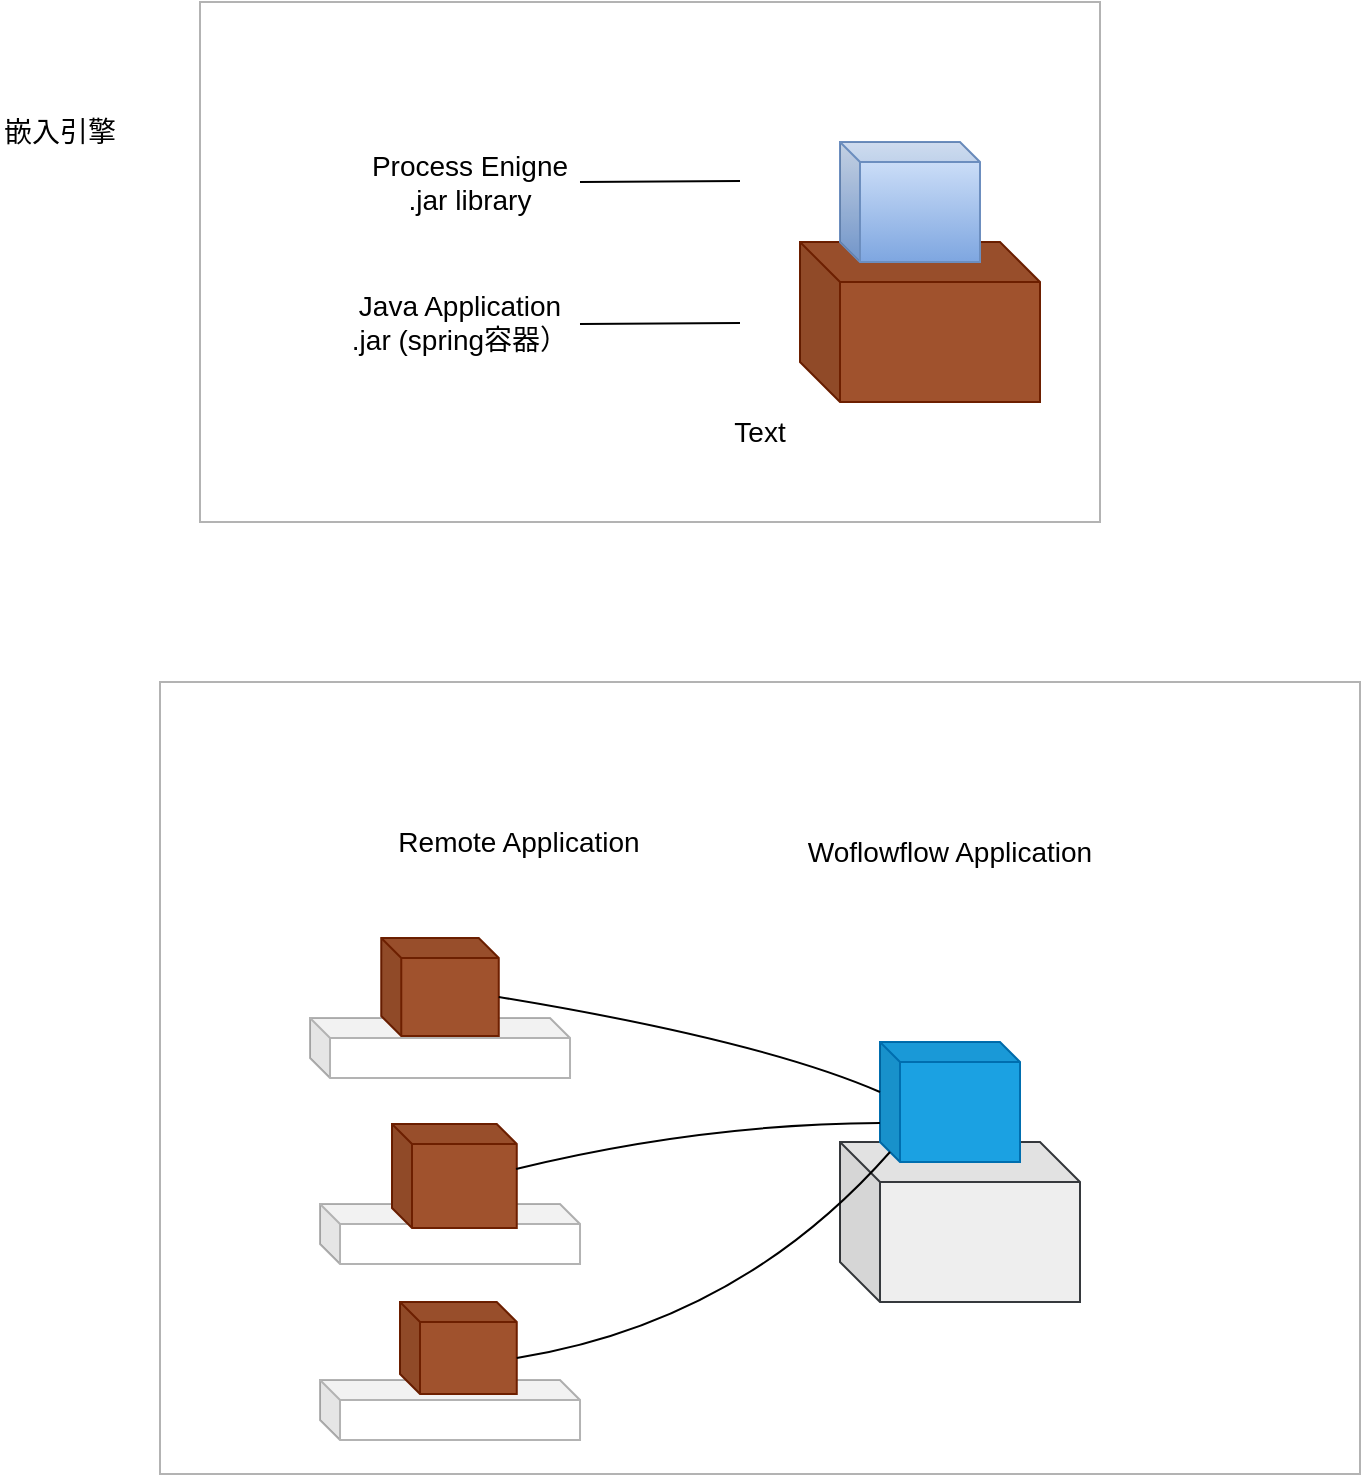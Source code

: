 <mxfile version="20.8.20" type="github">
  <diagram name="第 1 页" id="CrhkFErtCrmMumsLuy4r">
    <mxGraphModel dx="1194" dy="-460" grid="1" gridSize="10" guides="1" tooltips="1" connect="1" arrows="1" fold="1" page="1" pageScale="1" pageWidth="827" pageHeight="1169" math="0" shadow="0">
      <root>
        <mxCell id="0" />
        <mxCell id="1" parent="0" />
        <mxCell id="0pXaRHInOoJntql10peK-14" value="" style="rounded=0;whiteSpace=wrap;html=1;labelBackgroundColor=#FF6666;strokeColor=#B3B3B3;" vertex="1" parent="1">
          <mxGeometry x="140" y="1620" width="600" height="396" as="geometry" />
        </mxCell>
        <mxCell id="0pXaRHInOoJntql10peK-1" value="" style="rounded=0;whiteSpace=wrap;html=1;labelBackgroundColor=#FF6666;strokeColor=#B3B3B3;" vertex="1" parent="1">
          <mxGeometry x="160" y="1280" width="450" height="260" as="geometry" />
        </mxCell>
        <mxCell id="0pXaRHInOoJntql10peK-2" value="" style="shape=cube;whiteSpace=wrap;html=1;boundedLbl=1;backgroundOutline=1;darkOpacity=0.05;darkOpacity2=0.1;fillColor=#a0522d;strokeColor=#6D1F00;fontColor=#ffffff;" vertex="1" parent="1">
          <mxGeometry x="460" y="1400" width="120" height="80" as="geometry" />
        </mxCell>
        <mxCell id="0pXaRHInOoJntql10peK-3" value="" style="shape=cube;whiteSpace=wrap;html=1;boundedLbl=1;backgroundOutline=1;darkOpacity=0.05;darkOpacity2=0.1;labelBackgroundColor=#FF6666;size=10;fillColor=#dae8fc;strokeColor=#6c8ebf;gradientColor=#7ea6e0;" vertex="1" parent="1">
          <mxGeometry x="480" y="1350" width="70" height="60" as="geometry" />
        </mxCell>
        <mxCell id="0pXaRHInOoJntql10peK-5" value="&lt;font style=&quot;font-size: 14px;&quot;&gt;Process Enigne .jar library&lt;/font&gt;" style="text;html=1;strokeColor=none;fillColor=none;align=center;verticalAlign=middle;whiteSpace=wrap;rounded=0;" vertex="1" parent="1">
          <mxGeometry x="240" y="1350" width="110" height="40" as="geometry" />
        </mxCell>
        <mxCell id="0pXaRHInOoJntql10peK-7" value="&lt;font style=&quot;font-size: 14px;&quot;&gt;Java Application .jar (spring容器）&lt;/font&gt;" style="text;html=1;strokeColor=none;fillColor=none;align=center;verticalAlign=middle;whiteSpace=wrap;rounded=0;" vertex="1" parent="1">
          <mxGeometry x="230" y="1420" width="120" height="40" as="geometry" />
        </mxCell>
        <mxCell id="0pXaRHInOoJntql10peK-8" value="" style="endArrow=none;html=1;rounded=0;fontSize=14;exitX=1;exitY=0.5;exitDx=0;exitDy=0;" edge="1" parent="1" source="0pXaRHInOoJntql10peK-5">
          <mxGeometry width="50" height="50" relative="1" as="geometry">
            <mxPoint x="370" y="1369.5" as="sourcePoint" />
            <mxPoint x="430" y="1369.5" as="targetPoint" />
          </mxGeometry>
        </mxCell>
        <mxCell id="0pXaRHInOoJntql10peK-10" value="" style="endArrow=none;html=1;rounded=0;fontSize=14;exitX=1;exitY=0.5;exitDx=0;exitDy=0;" edge="1" parent="1">
          <mxGeometry width="50" height="50" relative="1" as="geometry">
            <mxPoint x="350" y="1441" as="sourcePoint" />
            <mxPoint x="430" y="1440.5" as="targetPoint" />
          </mxGeometry>
        </mxCell>
        <mxCell id="0pXaRHInOoJntql10peK-12" value="Text" style="text;html=1;strokeColor=none;fillColor=none;align=center;verticalAlign=middle;whiteSpace=wrap;rounded=0;fontSize=14;" vertex="1" parent="1">
          <mxGeometry x="410" y="1480" width="60" height="30" as="geometry" />
        </mxCell>
        <mxCell id="0pXaRHInOoJntql10peK-13" value="嵌入引擎" style="text;html=1;strokeColor=none;fillColor=none;align=center;verticalAlign=middle;whiteSpace=wrap;rounded=0;fontSize=14;" vertex="1" parent="1">
          <mxGeometry x="60" y="1330" width="60" height="30" as="geometry" />
        </mxCell>
        <mxCell id="0pXaRHInOoJntql10peK-15" value="" style="shape=cube;whiteSpace=wrap;html=1;boundedLbl=1;backgroundOutline=1;darkOpacity=0.05;darkOpacity2=0.1;strokeColor=#B3B3B3;fontSize=14;size=10;" vertex="1" parent="1">
          <mxGeometry x="220.01" y="1969" width="130" height="30" as="geometry" />
        </mxCell>
        <mxCell id="0pXaRHInOoJntql10peK-16" value="" style="shape=cube;whiteSpace=wrap;html=1;boundedLbl=1;backgroundOutline=1;darkOpacity=0.05;darkOpacity2=0.1;strokeColor=#6D1F00;fontSize=14;size=10;fillColor=#a0522d;fontColor=#ffffff;" vertex="1" parent="1">
          <mxGeometry x="260" y="1930" width="58.38" height="46" as="geometry" />
        </mxCell>
        <mxCell id="0pXaRHInOoJntql10peK-18" value="" style="shape=cube;whiteSpace=wrap;html=1;boundedLbl=1;backgroundOutline=1;darkOpacity=0.05;darkOpacity2=0.1;strokeColor=#B3B3B3;fontSize=14;size=10;" vertex="1" parent="1">
          <mxGeometry x="215.01" y="1788" width="130" height="30" as="geometry" />
        </mxCell>
        <mxCell id="0pXaRHInOoJntql10peK-19" value="" style="shape=cube;whiteSpace=wrap;html=1;boundedLbl=1;backgroundOutline=1;darkOpacity=0.05;darkOpacity2=0.1;strokeColor=#6D1F00;fontSize=14;size=10;fillColor=#a0522d;fontColor=#ffffff;" vertex="1" parent="1">
          <mxGeometry x="250.63" y="1748" width="58.75" height="49" as="geometry" />
        </mxCell>
        <mxCell id="0pXaRHInOoJntql10peK-21" value="" style="shape=cube;whiteSpace=wrap;html=1;boundedLbl=1;backgroundOutline=1;darkOpacity=0.05;darkOpacity2=0.1;strokeColor=#B3B3B3;fontSize=14;size=10;" vertex="1" parent="1">
          <mxGeometry x="220.01" y="1881" width="130" height="30" as="geometry" />
        </mxCell>
        <mxCell id="0pXaRHInOoJntql10peK-22" value="" style="shape=cube;whiteSpace=wrap;html=1;boundedLbl=1;backgroundOutline=1;darkOpacity=0.05;darkOpacity2=0.1;strokeColor=#6D1F00;fontSize=14;size=10;fillColor=#a0522d;fontColor=#ffffff;" vertex="1" parent="1">
          <mxGeometry x="256" y="1841" width="62.38" height="52.03" as="geometry" />
        </mxCell>
        <mxCell id="0pXaRHInOoJntql10peK-24" value="" style="shape=cube;whiteSpace=wrap;html=1;boundedLbl=1;backgroundOutline=1;darkOpacity=0.05;darkOpacity2=0.1;fillColor=#eeeeee;strokeColor=#36393d;" vertex="1" parent="1">
          <mxGeometry x="480" y="1850" width="120" height="80" as="geometry" />
        </mxCell>
        <mxCell id="0pXaRHInOoJntql10peK-25" value="" style="shape=cube;whiteSpace=wrap;html=1;boundedLbl=1;backgroundOutline=1;darkOpacity=0.05;darkOpacity2=0.1;labelBackgroundColor=#FF6666;size=10;fillColor=#1ba1e2;strokeColor=#006EAF;fontColor=#ffffff;" vertex="1" parent="1">
          <mxGeometry x="500" y="1800" width="70" height="60" as="geometry" />
        </mxCell>
        <mxCell id="0pXaRHInOoJntql10peK-29" value="" style="endArrow=none;html=1;rounded=0;fontSize=14;curved=1;entryX=0;entryY=0;entryDx=0;entryDy=25;entryPerimeter=0;exitX=0;exitY=0;exitDx=58.75;exitDy=29.5;exitPerimeter=0;" edge="1" parent="1" source="0pXaRHInOoJntql10peK-19" target="0pXaRHInOoJntql10peK-25">
          <mxGeometry width="50" height="50" relative="1" as="geometry">
            <mxPoint x="410" y="1689" as="sourcePoint" />
            <mxPoint x="460" y="1639" as="targetPoint" />
            <Array as="points">
              <mxPoint x="440" y="1799" />
            </Array>
          </mxGeometry>
        </mxCell>
        <mxCell id="0pXaRHInOoJntql10peK-30" value="&lt;font style=&quot;font-size: 14px;&quot;&gt;Woflowflow Application&lt;/font&gt;" style="text;html=1;strokeColor=none;fillColor=none;align=center;verticalAlign=middle;whiteSpace=wrap;rounded=0;fontSize=14;" vertex="1" parent="1">
          <mxGeometry x="440" y="1690" width="190" height="30" as="geometry" />
        </mxCell>
        <mxCell id="0pXaRHInOoJntql10peK-31" value="Remote Application" style="text;html=1;strokeColor=none;fillColor=none;align=center;verticalAlign=middle;whiteSpace=wrap;rounded=0;fontSize=14;" vertex="1" parent="1">
          <mxGeometry x="249.38" y="1690" width="140.62" height="20" as="geometry" />
        </mxCell>
        <mxCell id="0pXaRHInOoJntql10peK-33" value="" style="endArrow=none;html=1;rounded=0;fontSize=14;curved=1;entryX=0;entryY=0.675;entryDx=0;entryDy=0;entryPerimeter=0;exitX=0.994;exitY=0.432;exitDx=0;exitDy=0;exitPerimeter=0;" edge="1" parent="1" source="0pXaRHInOoJntql10peK-22" target="0pXaRHInOoJntql10peK-25">
          <mxGeometry width="50" height="50" relative="1" as="geometry">
            <mxPoint x="360" y="1880" as="sourcePoint" />
            <mxPoint x="410" y="1830" as="targetPoint" />
            <Array as="points">
              <mxPoint x="410" y="1841" />
            </Array>
          </mxGeometry>
        </mxCell>
        <mxCell id="0pXaRHInOoJntql10peK-34" value="" style="endArrow=none;html=1;rounded=0;fontSize=14;curved=1;entryX=0;entryY=0;entryDx=5;entryDy=55;entryPerimeter=0;exitX=0;exitY=0;exitDx=58.38;exitDy=28;exitPerimeter=0;" edge="1" parent="1" source="0pXaRHInOoJntql10peK-16" target="0pXaRHInOoJntql10peK-25">
          <mxGeometry width="50" height="50" relative="1" as="geometry">
            <mxPoint x="390" y="1950" as="sourcePoint" />
            <mxPoint x="440" y="1900" as="targetPoint" />
            <Array as="points">
              <mxPoint x="430" y="1940" />
            </Array>
          </mxGeometry>
        </mxCell>
      </root>
    </mxGraphModel>
  </diagram>
</mxfile>
